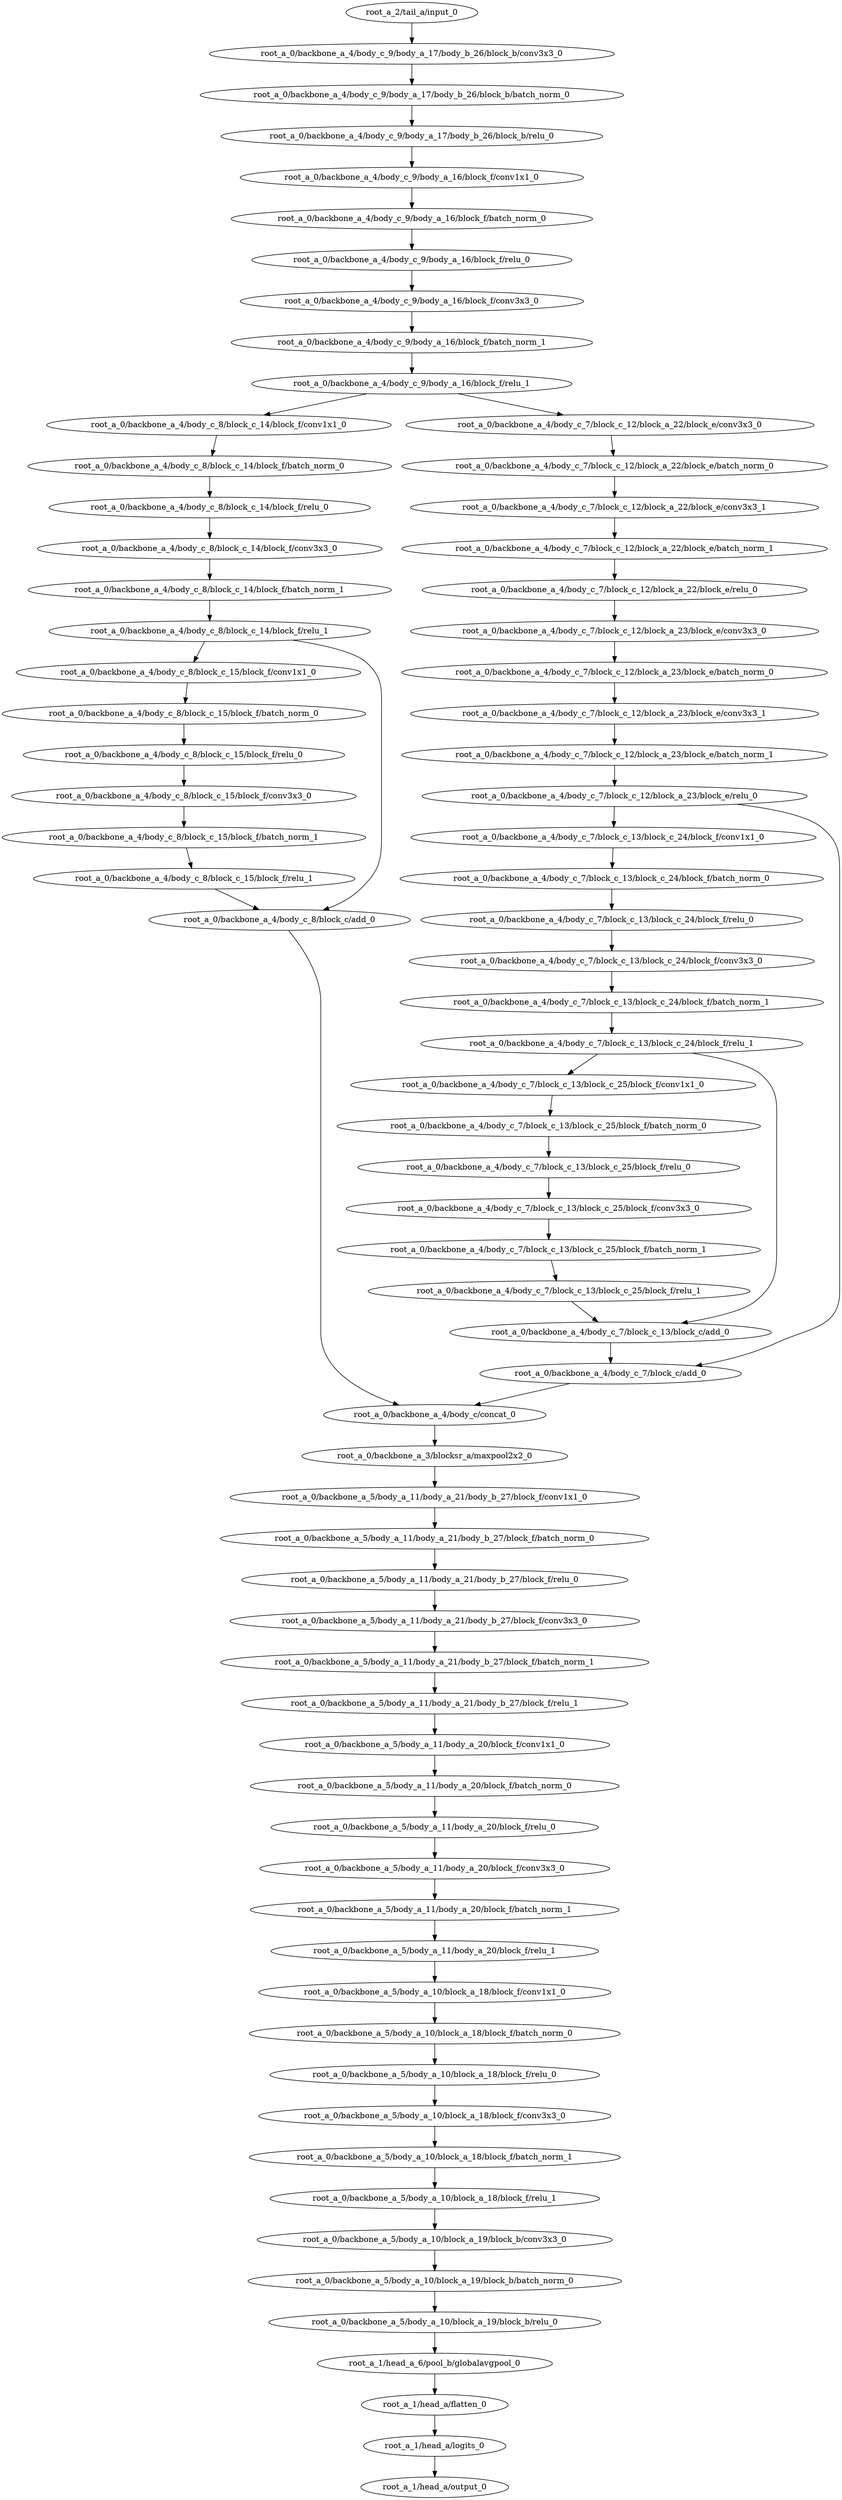 digraph root_a {
	"root_a_2/tail_a/input_0"
	"root_a_0/backbone_a_4/body_c_9/body_a_17/body_b_26/block_b/conv3x3_0"
	"root_a_0/backbone_a_4/body_c_9/body_a_17/body_b_26/block_b/batch_norm_0"
	"root_a_0/backbone_a_4/body_c_9/body_a_17/body_b_26/block_b/relu_0"
	"root_a_0/backbone_a_4/body_c_9/body_a_16/block_f/conv1x1_0"
	"root_a_0/backbone_a_4/body_c_9/body_a_16/block_f/batch_norm_0"
	"root_a_0/backbone_a_4/body_c_9/body_a_16/block_f/relu_0"
	"root_a_0/backbone_a_4/body_c_9/body_a_16/block_f/conv3x3_0"
	"root_a_0/backbone_a_4/body_c_9/body_a_16/block_f/batch_norm_1"
	"root_a_0/backbone_a_4/body_c_9/body_a_16/block_f/relu_1"
	"root_a_0/backbone_a_4/body_c_8/block_c_14/block_f/conv1x1_0"
	"root_a_0/backbone_a_4/body_c_8/block_c_14/block_f/batch_norm_0"
	"root_a_0/backbone_a_4/body_c_8/block_c_14/block_f/relu_0"
	"root_a_0/backbone_a_4/body_c_8/block_c_14/block_f/conv3x3_0"
	"root_a_0/backbone_a_4/body_c_8/block_c_14/block_f/batch_norm_1"
	"root_a_0/backbone_a_4/body_c_8/block_c_14/block_f/relu_1"
	"root_a_0/backbone_a_4/body_c_8/block_c_15/block_f/conv1x1_0"
	"root_a_0/backbone_a_4/body_c_8/block_c_15/block_f/batch_norm_0"
	"root_a_0/backbone_a_4/body_c_8/block_c_15/block_f/relu_0"
	"root_a_0/backbone_a_4/body_c_8/block_c_15/block_f/conv3x3_0"
	"root_a_0/backbone_a_4/body_c_8/block_c_15/block_f/batch_norm_1"
	"root_a_0/backbone_a_4/body_c_8/block_c_15/block_f/relu_1"
	"root_a_0/backbone_a_4/body_c_8/block_c/add_0"
	"root_a_0/backbone_a_4/body_c_7/block_c_12/block_a_22/block_e/conv3x3_0"
	"root_a_0/backbone_a_4/body_c_7/block_c_12/block_a_22/block_e/batch_norm_0"
	"root_a_0/backbone_a_4/body_c_7/block_c_12/block_a_22/block_e/conv3x3_1"
	"root_a_0/backbone_a_4/body_c_7/block_c_12/block_a_22/block_e/batch_norm_1"
	"root_a_0/backbone_a_4/body_c_7/block_c_12/block_a_22/block_e/relu_0"
	"root_a_0/backbone_a_4/body_c_7/block_c_12/block_a_23/block_e/conv3x3_0"
	"root_a_0/backbone_a_4/body_c_7/block_c_12/block_a_23/block_e/batch_norm_0"
	"root_a_0/backbone_a_4/body_c_7/block_c_12/block_a_23/block_e/conv3x3_1"
	"root_a_0/backbone_a_4/body_c_7/block_c_12/block_a_23/block_e/batch_norm_1"
	"root_a_0/backbone_a_4/body_c_7/block_c_12/block_a_23/block_e/relu_0"
	"root_a_0/backbone_a_4/body_c_7/block_c_13/block_c_24/block_f/conv1x1_0"
	"root_a_0/backbone_a_4/body_c_7/block_c_13/block_c_24/block_f/batch_norm_0"
	"root_a_0/backbone_a_4/body_c_7/block_c_13/block_c_24/block_f/relu_0"
	"root_a_0/backbone_a_4/body_c_7/block_c_13/block_c_24/block_f/conv3x3_0"
	"root_a_0/backbone_a_4/body_c_7/block_c_13/block_c_24/block_f/batch_norm_1"
	"root_a_0/backbone_a_4/body_c_7/block_c_13/block_c_24/block_f/relu_1"
	"root_a_0/backbone_a_4/body_c_7/block_c_13/block_c_25/block_f/conv1x1_0"
	"root_a_0/backbone_a_4/body_c_7/block_c_13/block_c_25/block_f/batch_norm_0"
	"root_a_0/backbone_a_4/body_c_7/block_c_13/block_c_25/block_f/relu_0"
	"root_a_0/backbone_a_4/body_c_7/block_c_13/block_c_25/block_f/conv3x3_0"
	"root_a_0/backbone_a_4/body_c_7/block_c_13/block_c_25/block_f/batch_norm_1"
	"root_a_0/backbone_a_4/body_c_7/block_c_13/block_c_25/block_f/relu_1"
	"root_a_0/backbone_a_4/body_c_7/block_c_13/block_c/add_0"
	"root_a_0/backbone_a_4/body_c_7/block_c/add_0"
	"root_a_0/backbone_a_4/body_c/concat_0"
	"root_a_0/backbone_a_3/blocksr_a/maxpool2x2_0"
	"root_a_0/backbone_a_5/body_a_11/body_a_21/body_b_27/block_f/conv1x1_0"
	"root_a_0/backbone_a_5/body_a_11/body_a_21/body_b_27/block_f/batch_norm_0"
	"root_a_0/backbone_a_5/body_a_11/body_a_21/body_b_27/block_f/relu_0"
	"root_a_0/backbone_a_5/body_a_11/body_a_21/body_b_27/block_f/conv3x3_0"
	"root_a_0/backbone_a_5/body_a_11/body_a_21/body_b_27/block_f/batch_norm_1"
	"root_a_0/backbone_a_5/body_a_11/body_a_21/body_b_27/block_f/relu_1"
	"root_a_0/backbone_a_5/body_a_11/body_a_20/block_f/conv1x1_0"
	"root_a_0/backbone_a_5/body_a_11/body_a_20/block_f/batch_norm_0"
	"root_a_0/backbone_a_5/body_a_11/body_a_20/block_f/relu_0"
	"root_a_0/backbone_a_5/body_a_11/body_a_20/block_f/conv3x3_0"
	"root_a_0/backbone_a_5/body_a_11/body_a_20/block_f/batch_norm_1"
	"root_a_0/backbone_a_5/body_a_11/body_a_20/block_f/relu_1"
	"root_a_0/backbone_a_5/body_a_10/block_a_18/block_f/conv1x1_0"
	"root_a_0/backbone_a_5/body_a_10/block_a_18/block_f/batch_norm_0"
	"root_a_0/backbone_a_5/body_a_10/block_a_18/block_f/relu_0"
	"root_a_0/backbone_a_5/body_a_10/block_a_18/block_f/conv3x3_0"
	"root_a_0/backbone_a_5/body_a_10/block_a_18/block_f/batch_norm_1"
	"root_a_0/backbone_a_5/body_a_10/block_a_18/block_f/relu_1"
	"root_a_0/backbone_a_5/body_a_10/block_a_19/block_b/conv3x3_0"
	"root_a_0/backbone_a_5/body_a_10/block_a_19/block_b/batch_norm_0"
	"root_a_0/backbone_a_5/body_a_10/block_a_19/block_b/relu_0"
	"root_a_1/head_a_6/pool_b/globalavgpool_0"
	"root_a_1/head_a/flatten_0"
	"root_a_1/head_a/logits_0"
	"root_a_1/head_a/output_0"

	"root_a_2/tail_a/input_0" -> "root_a_0/backbone_a_4/body_c_9/body_a_17/body_b_26/block_b/conv3x3_0"
	"root_a_0/backbone_a_4/body_c_9/body_a_17/body_b_26/block_b/conv3x3_0" -> "root_a_0/backbone_a_4/body_c_9/body_a_17/body_b_26/block_b/batch_norm_0"
	"root_a_0/backbone_a_4/body_c_9/body_a_17/body_b_26/block_b/batch_norm_0" -> "root_a_0/backbone_a_4/body_c_9/body_a_17/body_b_26/block_b/relu_0"
	"root_a_0/backbone_a_4/body_c_9/body_a_17/body_b_26/block_b/relu_0" -> "root_a_0/backbone_a_4/body_c_9/body_a_16/block_f/conv1x1_0"
	"root_a_0/backbone_a_4/body_c_9/body_a_16/block_f/conv1x1_0" -> "root_a_0/backbone_a_4/body_c_9/body_a_16/block_f/batch_norm_0"
	"root_a_0/backbone_a_4/body_c_9/body_a_16/block_f/batch_norm_0" -> "root_a_0/backbone_a_4/body_c_9/body_a_16/block_f/relu_0"
	"root_a_0/backbone_a_4/body_c_9/body_a_16/block_f/relu_0" -> "root_a_0/backbone_a_4/body_c_9/body_a_16/block_f/conv3x3_0"
	"root_a_0/backbone_a_4/body_c_9/body_a_16/block_f/conv3x3_0" -> "root_a_0/backbone_a_4/body_c_9/body_a_16/block_f/batch_norm_1"
	"root_a_0/backbone_a_4/body_c_9/body_a_16/block_f/batch_norm_1" -> "root_a_0/backbone_a_4/body_c_9/body_a_16/block_f/relu_1"
	"root_a_0/backbone_a_4/body_c_9/body_a_16/block_f/relu_1" -> "root_a_0/backbone_a_4/body_c_8/block_c_14/block_f/conv1x1_0"
	"root_a_0/backbone_a_4/body_c_8/block_c_14/block_f/conv1x1_0" -> "root_a_0/backbone_a_4/body_c_8/block_c_14/block_f/batch_norm_0"
	"root_a_0/backbone_a_4/body_c_8/block_c_14/block_f/batch_norm_0" -> "root_a_0/backbone_a_4/body_c_8/block_c_14/block_f/relu_0"
	"root_a_0/backbone_a_4/body_c_8/block_c_14/block_f/relu_0" -> "root_a_0/backbone_a_4/body_c_8/block_c_14/block_f/conv3x3_0"
	"root_a_0/backbone_a_4/body_c_8/block_c_14/block_f/conv3x3_0" -> "root_a_0/backbone_a_4/body_c_8/block_c_14/block_f/batch_norm_1"
	"root_a_0/backbone_a_4/body_c_8/block_c_14/block_f/batch_norm_1" -> "root_a_0/backbone_a_4/body_c_8/block_c_14/block_f/relu_1"
	"root_a_0/backbone_a_4/body_c_8/block_c_14/block_f/relu_1" -> "root_a_0/backbone_a_4/body_c_8/block_c_15/block_f/conv1x1_0"
	"root_a_0/backbone_a_4/body_c_8/block_c_15/block_f/conv1x1_0" -> "root_a_0/backbone_a_4/body_c_8/block_c_15/block_f/batch_norm_0"
	"root_a_0/backbone_a_4/body_c_8/block_c_15/block_f/batch_norm_0" -> "root_a_0/backbone_a_4/body_c_8/block_c_15/block_f/relu_0"
	"root_a_0/backbone_a_4/body_c_8/block_c_15/block_f/relu_0" -> "root_a_0/backbone_a_4/body_c_8/block_c_15/block_f/conv3x3_0"
	"root_a_0/backbone_a_4/body_c_8/block_c_15/block_f/conv3x3_0" -> "root_a_0/backbone_a_4/body_c_8/block_c_15/block_f/batch_norm_1"
	"root_a_0/backbone_a_4/body_c_8/block_c_15/block_f/batch_norm_1" -> "root_a_0/backbone_a_4/body_c_8/block_c_15/block_f/relu_1"
	"root_a_0/backbone_a_4/body_c_8/block_c_14/block_f/relu_1" -> "root_a_0/backbone_a_4/body_c_8/block_c/add_0"
	"root_a_0/backbone_a_4/body_c_8/block_c_15/block_f/relu_1" -> "root_a_0/backbone_a_4/body_c_8/block_c/add_0"
	"root_a_0/backbone_a_4/body_c_9/body_a_16/block_f/relu_1" -> "root_a_0/backbone_a_4/body_c_7/block_c_12/block_a_22/block_e/conv3x3_0"
	"root_a_0/backbone_a_4/body_c_7/block_c_12/block_a_22/block_e/conv3x3_0" -> "root_a_0/backbone_a_4/body_c_7/block_c_12/block_a_22/block_e/batch_norm_0"
	"root_a_0/backbone_a_4/body_c_7/block_c_12/block_a_22/block_e/batch_norm_0" -> "root_a_0/backbone_a_4/body_c_7/block_c_12/block_a_22/block_e/conv3x3_1"
	"root_a_0/backbone_a_4/body_c_7/block_c_12/block_a_22/block_e/conv3x3_1" -> "root_a_0/backbone_a_4/body_c_7/block_c_12/block_a_22/block_e/batch_norm_1"
	"root_a_0/backbone_a_4/body_c_7/block_c_12/block_a_22/block_e/batch_norm_1" -> "root_a_0/backbone_a_4/body_c_7/block_c_12/block_a_22/block_e/relu_0"
	"root_a_0/backbone_a_4/body_c_7/block_c_12/block_a_22/block_e/relu_0" -> "root_a_0/backbone_a_4/body_c_7/block_c_12/block_a_23/block_e/conv3x3_0"
	"root_a_0/backbone_a_4/body_c_7/block_c_12/block_a_23/block_e/conv3x3_0" -> "root_a_0/backbone_a_4/body_c_7/block_c_12/block_a_23/block_e/batch_norm_0"
	"root_a_0/backbone_a_4/body_c_7/block_c_12/block_a_23/block_e/batch_norm_0" -> "root_a_0/backbone_a_4/body_c_7/block_c_12/block_a_23/block_e/conv3x3_1"
	"root_a_0/backbone_a_4/body_c_7/block_c_12/block_a_23/block_e/conv3x3_1" -> "root_a_0/backbone_a_4/body_c_7/block_c_12/block_a_23/block_e/batch_norm_1"
	"root_a_0/backbone_a_4/body_c_7/block_c_12/block_a_23/block_e/batch_norm_1" -> "root_a_0/backbone_a_4/body_c_7/block_c_12/block_a_23/block_e/relu_0"
	"root_a_0/backbone_a_4/body_c_7/block_c_12/block_a_23/block_e/relu_0" -> "root_a_0/backbone_a_4/body_c_7/block_c_13/block_c_24/block_f/conv1x1_0"
	"root_a_0/backbone_a_4/body_c_7/block_c_13/block_c_24/block_f/conv1x1_0" -> "root_a_0/backbone_a_4/body_c_7/block_c_13/block_c_24/block_f/batch_norm_0"
	"root_a_0/backbone_a_4/body_c_7/block_c_13/block_c_24/block_f/batch_norm_0" -> "root_a_0/backbone_a_4/body_c_7/block_c_13/block_c_24/block_f/relu_0"
	"root_a_0/backbone_a_4/body_c_7/block_c_13/block_c_24/block_f/relu_0" -> "root_a_0/backbone_a_4/body_c_7/block_c_13/block_c_24/block_f/conv3x3_0"
	"root_a_0/backbone_a_4/body_c_7/block_c_13/block_c_24/block_f/conv3x3_0" -> "root_a_0/backbone_a_4/body_c_7/block_c_13/block_c_24/block_f/batch_norm_1"
	"root_a_0/backbone_a_4/body_c_7/block_c_13/block_c_24/block_f/batch_norm_1" -> "root_a_0/backbone_a_4/body_c_7/block_c_13/block_c_24/block_f/relu_1"
	"root_a_0/backbone_a_4/body_c_7/block_c_13/block_c_24/block_f/relu_1" -> "root_a_0/backbone_a_4/body_c_7/block_c_13/block_c_25/block_f/conv1x1_0"
	"root_a_0/backbone_a_4/body_c_7/block_c_13/block_c_25/block_f/conv1x1_0" -> "root_a_0/backbone_a_4/body_c_7/block_c_13/block_c_25/block_f/batch_norm_0"
	"root_a_0/backbone_a_4/body_c_7/block_c_13/block_c_25/block_f/batch_norm_0" -> "root_a_0/backbone_a_4/body_c_7/block_c_13/block_c_25/block_f/relu_0"
	"root_a_0/backbone_a_4/body_c_7/block_c_13/block_c_25/block_f/relu_0" -> "root_a_0/backbone_a_4/body_c_7/block_c_13/block_c_25/block_f/conv3x3_0"
	"root_a_0/backbone_a_4/body_c_7/block_c_13/block_c_25/block_f/conv3x3_0" -> "root_a_0/backbone_a_4/body_c_7/block_c_13/block_c_25/block_f/batch_norm_1"
	"root_a_0/backbone_a_4/body_c_7/block_c_13/block_c_25/block_f/batch_norm_1" -> "root_a_0/backbone_a_4/body_c_7/block_c_13/block_c_25/block_f/relu_1"
	"root_a_0/backbone_a_4/body_c_7/block_c_13/block_c_25/block_f/relu_1" -> "root_a_0/backbone_a_4/body_c_7/block_c_13/block_c/add_0"
	"root_a_0/backbone_a_4/body_c_7/block_c_13/block_c_24/block_f/relu_1" -> "root_a_0/backbone_a_4/body_c_7/block_c_13/block_c/add_0"
	"root_a_0/backbone_a_4/body_c_7/block_c_13/block_c/add_0" -> "root_a_0/backbone_a_4/body_c_7/block_c/add_0"
	"root_a_0/backbone_a_4/body_c_7/block_c_12/block_a_23/block_e/relu_0" -> "root_a_0/backbone_a_4/body_c_7/block_c/add_0"
	"root_a_0/backbone_a_4/body_c_8/block_c/add_0" -> "root_a_0/backbone_a_4/body_c/concat_0"
	"root_a_0/backbone_a_4/body_c_7/block_c/add_0" -> "root_a_0/backbone_a_4/body_c/concat_0"
	"root_a_0/backbone_a_4/body_c/concat_0" -> "root_a_0/backbone_a_3/blocksr_a/maxpool2x2_0"
	"root_a_0/backbone_a_3/blocksr_a/maxpool2x2_0" -> "root_a_0/backbone_a_5/body_a_11/body_a_21/body_b_27/block_f/conv1x1_0"
	"root_a_0/backbone_a_5/body_a_11/body_a_21/body_b_27/block_f/conv1x1_0" -> "root_a_0/backbone_a_5/body_a_11/body_a_21/body_b_27/block_f/batch_norm_0"
	"root_a_0/backbone_a_5/body_a_11/body_a_21/body_b_27/block_f/batch_norm_0" -> "root_a_0/backbone_a_5/body_a_11/body_a_21/body_b_27/block_f/relu_0"
	"root_a_0/backbone_a_5/body_a_11/body_a_21/body_b_27/block_f/relu_0" -> "root_a_0/backbone_a_5/body_a_11/body_a_21/body_b_27/block_f/conv3x3_0"
	"root_a_0/backbone_a_5/body_a_11/body_a_21/body_b_27/block_f/conv3x3_0" -> "root_a_0/backbone_a_5/body_a_11/body_a_21/body_b_27/block_f/batch_norm_1"
	"root_a_0/backbone_a_5/body_a_11/body_a_21/body_b_27/block_f/batch_norm_1" -> "root_a_0/backbone_a_5/body_a_11/body_a_21/body_b_27/block_f/relu_1"
	"root_a_0/backbone_a_5/body_a_11/body_a_21/body_b_27/block_f/relu_1" -> "root_a_0/backbone_a_5/body_a_11/body_a_20/block_f/conv1x1_0"
	"root_a_0/backbone_a_5/body_a_11/body_a_20/block_f/conv1x1_0" -> "root_a_0/backbone_a_5/body_a_11/body_a_20/block_f/batch_norm_0"
	"root_a_0/backbone_a_5/body_a_11/body_a_20/block_f/batch_norm_0" -> "root_a_0/backbone_a_5/body_a_11/body_a_20/block_f/relu_0"
	"root_a_0/backbone_a_5/body_a_11/body_a_20/block_f/relu_0" -> "root_a_0/backbone_a_5/body_a_11/body_a_20/block_f/conv3x3_0"
	"root_a_0/backbone_a_5/body_a_11/body_a_20/block_f/conv3x3_0" -> "root_a_0/backbone_a_5/body_a_11/body_a_20/block_f/batch_norm_1"
	"root_a_0/backbone_a_5/body_a_11/body_a_20/block_f/batch_norm_1" -> "root_a_0/backbone_a_5/body_a_11/body_a_20/block_f/relu_1"
	"root_a_0/backbone_a_5/body_a_11/body_a_20/block_f/relu_1" -> "root_a_0/backbone_a_5/body_a_10/block_a_18/block_f/conv1x1_0"
	"root_a_0/backbone_a_5/body_a_10/block_a_18/block_f/conv1x1_0" -> "root_a_0/backbone_a_5/body_a_10/block_a_18/block_f/batch_norm_0"
	"root_a_0/backbone_a_5/body_a_10/block_a_18/block_f/batch_norm_0" -> "root_a_0/backbone_a_5/body_a_10/block_a_18/block_f/relu_0"
	"root_a_0/backbone_a_5/body_a_10/block_a_18/block_f/relu_0" -> "root_a_0/backbone_a_5/body_a_10/block_a_18/block_f/conv3x3_0"
	"root_a_0/backbone_a_5/body_a_10/block_a_18/block_f/conv3x3_0" -> "root_a_0/backbone_a_5/body_a_10/block_a_18/block_f/batch_norm_1"
	"root_a_0/backbone_a_5/body_a_10/block_a_18/block_f/batch_norm_1" -> "root_a_0/backbone_a_5/body_a_10/block_a_18/block_f/relu_1"
	"root_a_0/backbone_a_5/body_a_10/block_a_18/block_f/relu_1" -> "root_a_0/backbone_a_5/body_a_10/block_a_19/block_b/conv3x3_0"
	"root_a_0/backbone_a_5/body_a_10/block_a_19/block_b/conv3x3_0" -> "root_a_0/backbone_a_5/body_a_10/block_a_19/block_b/batch_norm_0"
	"root_a_0/backbone_a_5/body_a_10/block_a_19/block_b/batch_norm_0" -> "root_a_0/backbone_a_5/body_a_10/block_a_19/block_b/relu_0"
	"root_a_0/backbone_a_5/body_a_10/block_a_19/block_b/relu_0" -> "root_a_1/head_a_6/pool_b/globalavgpool_0"
	"root_a_1/head_a_6/pool_b/globalavgpool_0" -> "root_a_1/head_a/flatten_0"
	"root_a_1/head_a/flatten_0" -> "root_a_1/head_a/logits_0"
	"root_a_1/head_a/logits_0" -> "root_a_1/head_a/output_0"

}